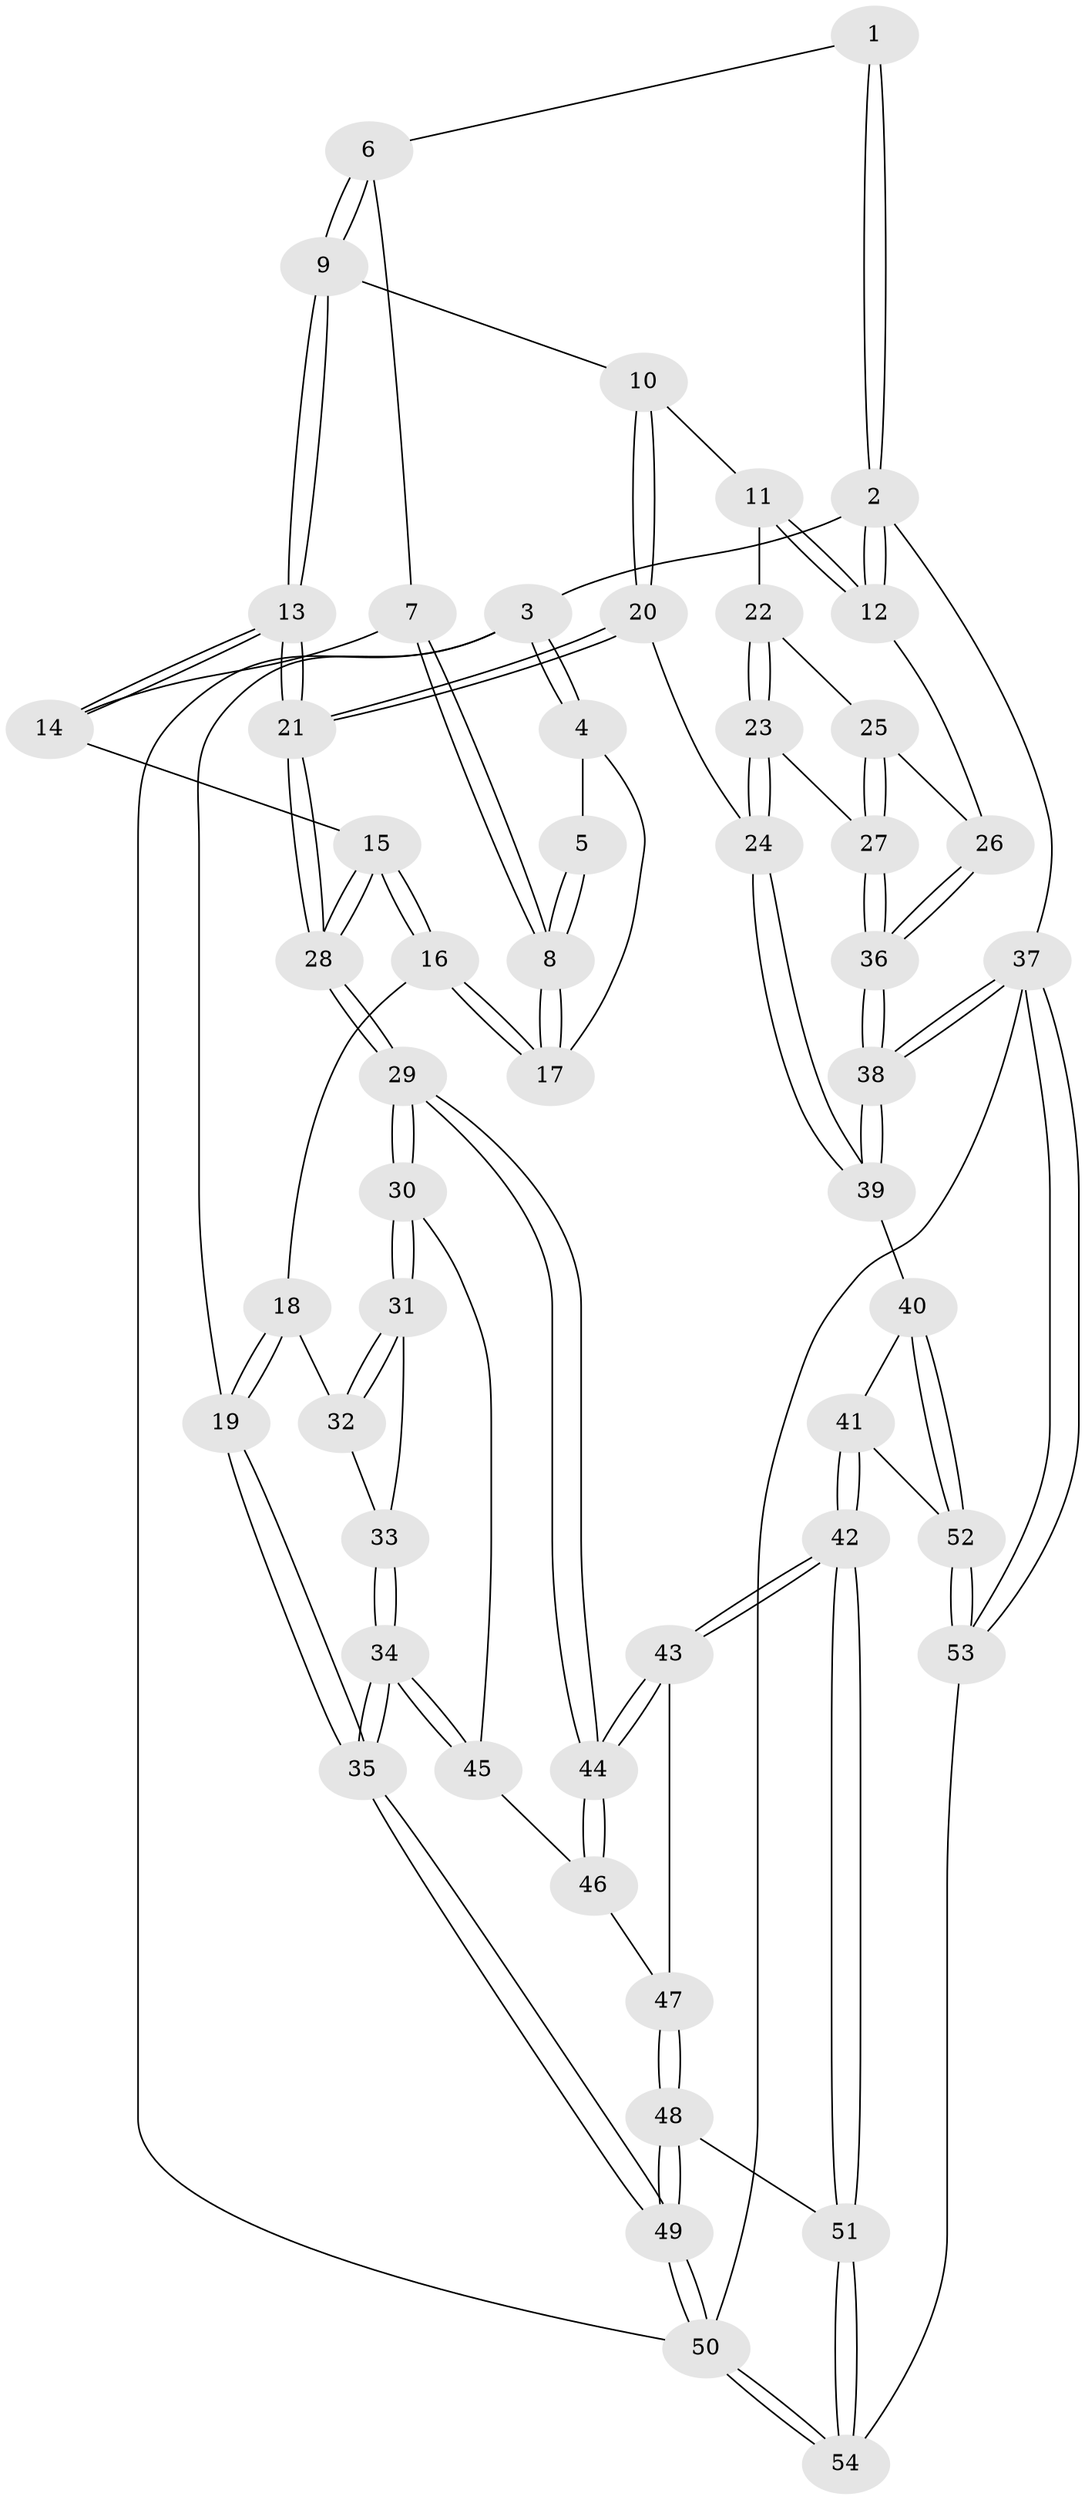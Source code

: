 // coarse degree distribution, {8: 0.02702702702702703, 3: 0.05405405405405406, 2: 0.02702702702702703, 6: 0.1891891891891892, 5: 0.43243243243243246, 4: 0.2702702702702703}
// Generated by graph-tools (version 1.1) at 2025/21/03/04/25 18:21:14]
// undirected, 54 vertices, 132 edges
graph export_dot {
graph [start="1"]
  node [color=gray90,style=filled];
  1 [pos="+0.49226666165645583+0"];
  2 [pos="+1+0"];
  3 [pos="+0+0"];
  4 [pos="+0+0"];
  5 [pos="+0.20743285745232604+0"];
  6 [pos="+0.5025706703771307+0.05150098878972784"];
  7 [pos="+0.3759744556158631+0.1609273432769749"];
  8 [pos="+0.2057115577233158+0.1748464100199619"];
  9 [pos="+0.6934214076732163+0.1935737177396596"];
  10 [pos="+0.7476172301457455+0.19624295177481352"];
  11 [pos="+0.7619876487647361+0.19568523567250456"];
  12 [pos="+1+0"];
  13 [pos="+0.5277495091843624+0.38409499255184243"];
  14 [pos="+0.406737699627124+0.23762177081535374"];
  15 [pos="+0.3379099207513232+0.38391945420176055"];
  16 [pos="+0.17128446994115235+0.21069365608079826"];
  17 [pos="+0.1920070967019373+0.18589561980941235"];
  18 [pos="+0.1299698145934663+0.24010946413190148"];
  19 [pos="+0+0.25143433350088734"];
  20 [pos="+0.6352915247693328+0.5508905553933121"];
  21 [pos="+0.5033764454493376+0.5334485315267232"];
  22 [pos="+0.8037097206132506+0.28620994030951963"];
  23 [pos="+0.8337701834397656+0.48230500490189604"];
  24 [pos="+0.7032421381596415+0.5672481148023254"];
  25 [pos="+0.9919962488182782+0.33234847362210074"];
  26 [pos="+1+0.2667790737536865"];
  27 [pos="+0.874016093926639+0.4925123883260237"];
  28 [pos="+0.40657891373720373+0.5920044011942778"];
  29 [pos="+0.4043242500638093+0.5943777709364975"];
  30 [pos="+0.27804016088482275+0.5657229645866275"];
  31 [pos="+0.27444678659654004+0.5639634605656614"];
  32 [pos="+0.14582121405439644+0.3266405686752307"];
  33 [pos="+0.025059142700362663+0.563237185554431"];
  34 [pos="+0+0.611068445682998"];
  35 [pos="+0+0.6115235813841882"];
  36 [pos="+1+0.6274187582638364"];
  37 [pos="+1+1"];
  38 [pos="+1+1"];
  39 [pos="+0.7850543725878317+0.7967163244970181"];
  40 [pos="+0.7387676301003138+0.8085291077381697"];
  41 [pos="+0.636740201525579+0.8239120530088297"];
  42 [pos="+0.4244933237867949+0.8200964497429377"];
  43 [pos="+0.4115388724818256+0.7157338077472961"];
  44 [pos="+0.4049224453617845+0.6350756268833964"];
  45 [pos="+0.11213909131347996+0.7468156331148431"];
  46 [pos="+0.1278427794117032+0.7757714669626752"];
  47 [pos="+0.12970897490648117+0.7820534897822771"];
  48 [pos="+0.14413531320560644+0.864707637969288"];
  49 [pos="+0+0.9864509783215843"];
  50 [pos="+0+1"];
  51 [pos="+0.359418219834787+0.9968466252877096"];
  52 [pos="+0.6394173369375588+0.983167824892047"];
  53 [pos="+0.5872238002590012+1"];
  54 [pos="+0.36858822570344985+1"];
  1 -- 2;
  1 -- 2;
  1 -- 6;
  2 -- 3;
  2 -- 12;
  2 -- 12;
  2 -- 37;
  3 -- 4;
  3 -- 4;
  3 -- 19;
  3 -- 50;
  4 -- 5;
  4 -- 17;
  5 -- 8;
  5 -- 8;
  6 -- 7;
  6 -- 9;
  6 -- 9;
  7 -- 8;
  7 -- 8;
  7 -- 14;
  8 -- 17;
  8 -- 17;
  9 -- 10;
  9 -- 13;
  9 -- 13;
  10 -- 11;
  10 -- 20;
  10 -- 20;
  11 -- 12;
  11 -- 12;
  11 -- 22;
  12 -- 26;
  13 -- 14;
  13 -- 14;
  13 -- 21;
  13 -- 21;
  14 -- 15;
  15 -- 16;
  15 -- 16;
  15 -- 28;
  15 -- 28;
  16 -- 17;
  16 -- 17;
  16 -- 18;
  18 -- 19;
  18 -- 19;
  18 -- 32;
  19 -- 35;
  19 -- 35;
  20 -- 21;
  20 -- 21;
  20 -- 24;
  21 -- 28;
  21 -- 28;
  22 -- 23;
  22 -- 23;
  22 -- 25;
  23 -- 24;
  23 -- 24;
  23 -- 27;
  24 -- 39;
  24 -- 39;
  25 -- 26;
  25 -- 27;
  25 -- 27;
  26 -- 36;
  26 -- 36;
  27 -- 36;
  27 -- 36;
  28 -- 29;
  28 -- 29;
  29 -- 30;
  29 -- 30;
  29 -- 44;
  29 -- 44;
  30 -- 31;
  30 -- 31;
  30 -- 45;
  31 -- 32;
  31 -- 32;
  31 -- 33;
  32 -- 33;
  33 -- 34;
  33 -- 34;
  34 -- 35;
  34 -- 35;
  34 -- 45;
  34 -- 45;
  35 -- 49;
  35 -- 49;
  36 -- 38;
  36 -- 38;
  37 -- 38;
  37 -- 38;
  37 -- 53;
  37 -- 53;
  37 -- 50;
  38 -- 39;
  38 -- 39;
  39 -- 40;
  40 -- 41;
  40 -- 52;
  40 -- 52;
  41 -- 42;
  41 -- 42;
  41 -- 52;
  42 -- 43;
  42 -- 43;
  42 -- 51;
  42 -- 51;
  43 -- 44;
  43 -- 44;
  43 -- 47;
  44 -- 46;
  44 -- 46;
  45 -- 46;
  46 -- 47;
  47 -- 48;
  47 -- 48;
  48 -- 49;
  48 -- 49;
  48 -- 51;
  49 -- 50;
  49 -- 50;
  50 -- 54;
  50 -- 54;
  51 -- 54;
  51 -- 54;
  52 -- 53;
  52 -- 53;
  53 -- 54;
}
